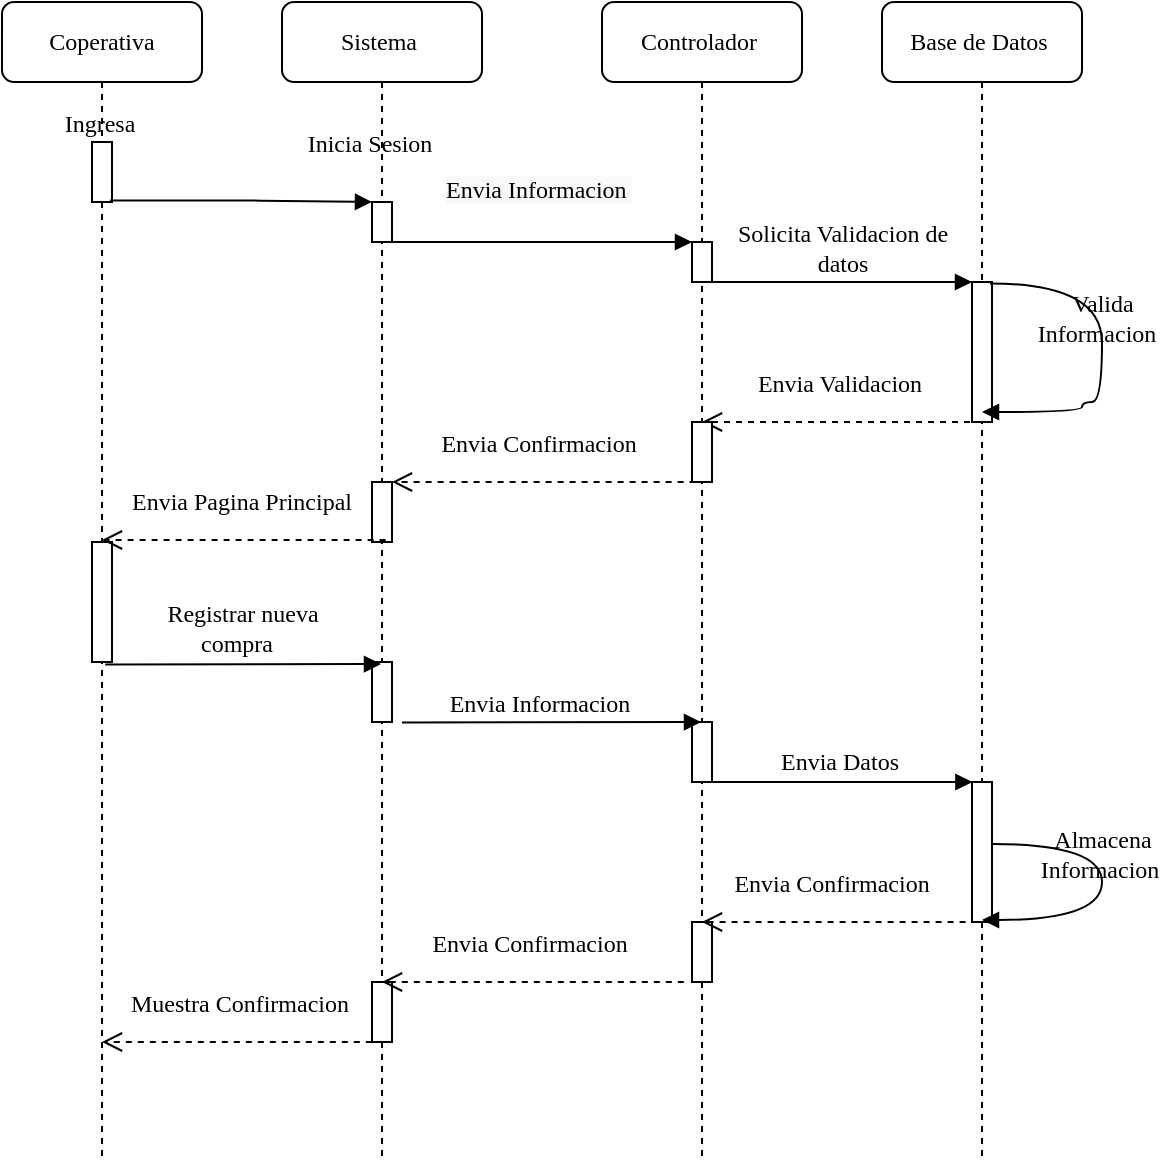 <mxfile version="20.3.0" type="device"><diagram name="Page-1" id="13e1069c-82ec-6db2-03f1-153e76fe0fe0"><mxGraphModel dx="1038" dy="641" grid="1" gridSize="10" guides="1" tooltips="1" connect="1" arrows="1" fold="1" page="1" pageScale="1" pageWidth="1100" pageHeight="850" background="none" math="0" shadow="0"><root><mxCell id="0"/><mxCell id="1" parent="0"/><mxCell id="7baba1c4bc27f4b0-2" value="Sistema&amp;nbsp;" style="shape=umlLifeline;perimeter=lifelinePerimeter;whiteSpace=wrap;html=1;container=1;collapsible=0;recursiveResize=0;outlineConnect=0;rounded=1;shadow=0;comic=0;labelBackgroundColor=none;strokeWidth=1;fontFamily=Verdana;fontSize=12;align=center;" parent="1" vertex="1"><mxGeometry x="240" y="80" width="100" height="580" as="geometry"/></mxCell><mxCell id="7baba1c4bc27f4b0-10" value="" style="html=1;points=[];perimeter=orthogonalPerimeter;rounded=0;shadow=0;comic=0;labelBackgroundColor=none;strokeWidth=1;fontFamily=Verdana;fontSize=12;align=center;" parent="7baba1c4bc27f4b0-2" vertex="1"><mxGeometry x="45" y="100" width="10" height="20" as="geometry"/></mxCell><mxCell id="DhLIhoyegjG46j1dlnT4-4" value="Envia Confirmacion&amp;nbsp;&amp;nbsp;" style="html=1;verticalAlign=bottom;endArrow=open;dashed=1;endSize=8;exitX=0.18;exitY=1;labelBackgroundColor=none;fontFamily=Verdana;fontSize=12;entryX=0.5;entryY=0;entryDx=0;entryDy=0;entryPerimeter=0;exitDx=0;exitDy=0;exitPerimeter=0;" edge="1" parent="7baba1c4bc27f4b0-2" source="DhLIhoyegjG46j1dlnT4-3"><mxGeometry y="-10" relative="1" as="geometry"><mxPoint x="55" y="240" as="targetPoint"/><mxPoint x="195" y="240" as="sourcePoint"/><mxPoint as="offset"/></mxGeometry></mxCell><mxCell id="DhLIhoyegjG46j1dlnT4-5" value="" style="html=1;points=[];perimeter=orthogonalPerimeter;rounded=0;shadow=0;comic=0;labelBackgroundColor=none;strokeWidth=1;fontFamily=Verdana;fontSize=12;align=center;" vertex="1" parent="7baba1c4bc27f4b0-2"><mxGeometry x="45" y="240" width="10" height="30" as="geometry"/></mxCell><mxCell id="DhLIhoyegjG46j1dlnT4-14" value="" style="html=1;points=[];perimeter=orthogonalPerimeter;rounded=0;shadow=0;comic=0;labelBackgroundColor=none;strokeWidth=1;fontFamily=Verdana;fontSize=12;align=center;" vertex="1" parent="7baba1c4bc27f4b0-2"><mxGeometry x="45" y="330" width="10" height="30" as="geometry"/></mxCell><mxCell id="7baba1c4bc27f4b0-28" value="" style="html=1;points=[];perimeter=orthogonalPerimeter;rounded=0;shadow=0;comic=0;labelBackgroundColor=none;strokeWidth=1;fontFamily=Verdana;fontSize=12;align=center;" parent="7baba1c4bc27f4b0-2" vertex="1"><mxGeometry x="45" y="490" width="10" height="30" as="geometry"/></mxCell><mxCell id="7baba1c4bc27f4b0-3" value="Controlador&amp;nbsp;" style="shape=umlLifeline;perimeter=lifelinePerimeter;whiteSpace=wrap;html=1;container=1;collapsible=0;recursiveResize=0;outlineConnect=0;rounded=1;shadow=0;comic=0;labelBackgroundColor=none;strokeWidth=1;fontFamily=Verdana;fontSize=12;align=center;" parent="1" vertex="1"><mxGeometry x="400" y="80" width="100" height="580" as="geometry"/></mxCell><mxCell id="7baba1c4bc27f4b0-13" value="" style="html=1;points=[];perimeter=orthogonalPerimeter;rounded=0;shadow=0;comic=0;labelBackgroundColor=none;strokeWidth=1;fontFamily=Verdana;fontSize=12;align=center;" parent="7baba1c4bc27f4b0-3" vertex="1"><mxGeometry x="45" y="120" width="10" height="20" as="geometry"/></mxCell><mxCell id="DhLIhoyegjG46j1dlnT4-2" value="Envia Validacion&amp;nbsp;" style="html=1;verticalAlign=bottom;endArrow=open;dashed=1;endSize=8;exitX=0;exitY=0.95;labelBackgroundColor=none;fontFamily=Verdana;fontSize=12;entryX=0.5;entryY=0;entryDx=0;entryDy=0;entryPerimeter=0;" edge="1" parent="7baba1c4bc27f4b0-3" target="DhLIhoyegjG46j1dlnT4-3"><mxGeometry y="-10" relative="1" as="geometry"><mxPoint x="60" y="210" as="targetPoint"/><mxPoint x="190" y="210" as="sourcePoint"/><mxPoint as="offset"/></mxGeometry></mxCell><mxCell id="DhLIhoyegjG46j1dlnT4-3" value="" style="html=1;points=[];perimeter=orthogonalPerimeter;rounded=0;shadow=0;comic=0;labelBackgroundColor=none;strokeWidth=1;fontFamily=Verdana;fontSize=12;align=center;" vertex="1" parent="7baba1c4bc27f4b0-3"><mxGeometry x="45" y="210" width="10" height="30" as="geometry"/></mxCell><mxCell id="DhLIhoyegjG46j1dlnT4-15" value="" style="html=1;points=[];perimeter=orthogonalPerimeter;rounded=0;shadow=0;comic=0;labelBackgroundColor=none;strokeWidth=1;fontFamily=Verdana;fontSize=12;align=center;" vertex="1" parent="7baba1c4bc27f4b0-3"><mxGeometry x="45" y="360" width="10" height="30" as="geometry"/></mxCell><mxCell id="7baba1c4bc27f4b0-25" value="" style="html=1;points=[];perimeter=orthogonalPerimeter;rounded=0;shadow=0;comic=0;labelBackgroundColor=none;strokeColor=#000000;strokeWidth=1;fillColor=#FFFFFF;fontFamily=Verdana;fontSize=12;fontColor=#000000;align=center;" parent="7baba1c4bc27f4b0-3" vertex="1"><mxGeometry x="45" y="460" width="10" height="30" as="geometry"/></mxCell><mxCell id="7baba1c4bc27f4b0-4" value="Base de Datos&amp;nbsp;" style="shape=umlLifeline;perimeter=lifelinePerimeter;whiteSpace=wrap;html=1;container=1;collapsible=0;recursiveResize=0;outlineConnect=0;rounded=1;shadow=0;comic=0;labelBackgroundColor=none;strokeWidth=1;fontFamily=Verdana;fontSize=12;align=center;" parent="1" vertex="1"><mxGeometry x="540" y="80" width="100" height="580" as="geometry"/></mxCell><mxCell id="DhLIhoyegjG46j1dlnT4-18" value="Envia Datos&amp;nbsp;" style="html=1;verticalAlign=bottom;endArrow=block;labelBackgroundColor=none;fontFamily=Verdana;fontSize=12;edgeStyle=elbowEdgeStyle;elbow=vertical;entryX=0.02;entryY=0.004;entryDx=0;entryDy=0;entryPerimeter=0;" edge="1" parent="7baba1c4bc27f4b0-4" target="7baba1c4bc27f4b0-22"><mxGeometry x="-0.006" y="1" relative="1" as="geometry"><mxPoint x="-85" y="390" as="sourcePoint"/><mxPoint x="64.5" y="385" as="targetPoint"/><mxPoint as="offset"/><Array as="points"/></mxGeometry></mxCell><mxCell id="7baba1c4bc27f4b0-8" value="Coperativa" style="shape=umlLifeline;perimeter=lifelinePerimeter;whiteSpace=wrap;html=1;container=1;collapsible=0;recursiveResize=0;outlineConnect=0;rounded=1;shadow=0;comic=0;labelBackgroundColor=none;strokeWidth=1;fontFamily=Verdana;fontSize=12;align=center;" parent="1" vertex="1"><mxGeometry x="100" y="80" width="100" height="580" as="geometry"/></mxCell><mxCell id="7baba1c4bc27f4b0-9" value="" style="html=1;points=[];perimeter=orthogonalPerimeter;rounded=0;shadow=0;comic=0;labelBackgroundColor=none;strokeWidth=1;fontFamily=Verdana;fontSize=12;align=center;" parent="7baba1c4bc27f4b0-8" vertex="1"><mxGeometry x="45" y="70" width="10" height="30" as="geometry"/></mxCell><mxCell id="DhLIhoyegjG46j1dlnT4-6" value="" style="html=1;points=[];perimeter=orthogonalPerimeter;rounded=0;shadow=0;comic=0;labelBackgroundColor=none;strokeWidth=1;fontFamily=Verdana;fontSize=12;align=center;" vertex="1" parent="7baba1c4bc27f4b0-8"><mxGeometry x="45" y="270" width="10" height="60" as="geometry"/></mxCell><mxCell id="DhLIhoyegjG46j1dlnT4-11" value="Envia Pagina Principal&amp;nbsp;" style="html=1;verticalAlign=bottom;endArrow=open;dashed=1;endSize=8;exitX=0.18;exitY=1;labelBackgroundColor=none;fontFamily=Verdana;fontSize=12;exitDx=0;exitDy=0;exitPerimeter=0;" edge="1" parent="7baba1c4bc27f4b0-8"><mxGeometry y="-10" relative="1" as="geometry"><mxPoint x="50" y="269" as="targetPoint"/><mxPoint x="191.8" y="269" as="sourcePoint"/><mxPoint as="offset"/></mxGeometry></mxCell><mxCell id="DhLIhoyegjG46j1dlnT4-21" value="Muestra Confirmacion&amp;nbsp;" style="html=1;verticalAlign=bottom;endArrow=open;dashed=1;endSize=8;exitX=0.18;exitY=1;labelBackgroundColor=none;fontFamily=Verdana;fontSize=12;exitDx=0;exitDy=0;exitPerimeter=0;" edge="1" parent="7baba1c4bc27f4b0-8"><mxGeometry y="-10" relative="1" as="geometry"><mxPoint x="50" y="520" as="targetPoint"/><mxPoint x="190.9" y="520" as="sourcePoint"/><mxPoint as="offset"/></mxGeometry></mxCell><mxCell id="7baba1c4bc27f4b0-17" value="Solicita Validacion de&lt;br&gt;&amp;nbsp;datos&amp;nbsp;" style="html=1;verticalAlign=bottom;endArrow=block;labelBackgroundColor=none;fontFamily=Verdana;fontSize=12;edgeStyle=elbowEdgeStyle;elbow=vertical;" parent="1" source="7baba1c4bc27f4b0-13" edge="1"><mxGeometry relative="1" as="geometry"><mxPoint x="510" y="220" as="sourcePoint"/><Array as="points"><mxPoint x="460" y="220"/></Array><mxPoint x="585" y="220" as="targetPoint"/><mxPoint as="offset"/></mxGeometry></mxCell><mxCell id="7baba1c4bc27f4b0-22" value="" style="html=1;points=[];perimeter=orthogonalPerimeter;rounded=0;shadow=0;comic=0;labelBackgroundColor=none;strokeWidth=1;fontFamily=Verdana;fontSize=12;align=center;" parent="1" vertex="1"><mxGeometry x="585" y="470" width="10" height="70" as="geometry"/></mxCell><mxCell id="7baba1c4bc27f4b0-11" value="Ingresa&amp;nbsp;" style="html=1;verticalAlign=bottom;endArrow=block;entryX=0;entryY=0;labelBackgroundColor=none;fontFamily=Verdana;fontSize=12;edgeStyle=elbowEdgeStyle;elbow=vertical;exitX=0.9;exitY=0.973;exitDx=0;exitDy=0;exitPerimeter=0;" parent="1" source="7baba1c4bc27f4b0-9" target="7baba1c4bc27f4b0-10" edge="1"><mxGeometry x="-1" y="29" relative="1" as="geometry"><mxPoint x="220" y="190" as="sourcePoint"/><mxPoint x="-4" as="offset"/></mxGeometry></mxCell><mxCell id="7baba1c4bc27f4b0-14" value="Inicia Sesion&amp;nbsp;" style="html=1;verticalAlign=bottom;endArrow=block;entryX=0;entryY=0;labelBackgroundColor=none;fontFamily=Verdana;fontSize=12;edgeStyle=elbowEdgeStyle;elbow=vertical;" parent="1" source="7baba1c4bc27f4b0-2" target="7baba1c4bc27f4b0-13" edge="1"><mxGeometry x="-1" y="40" relative="1" as="geometry"><mxPoint x="370" y="200" as="sourcePoint"/><mxPoint x="-5" as="offset"/></mxGeometry></mxCell><mxCell id="7baba1c4bc27f4b0-34" value="" style="html=1;points=[];perimeter=orthogonalPerimeter;rounded=0;shadow=0;comic=0;labelBackgroundColor=none;strokeWidth=1;fontFamily=Verdana;fontSize=12;align=center;" parent="1" vertex="1"><mxGeometry x="585" y="220" width="10" height="70" as="geometry"/></mxCell><mxCell id="7baba1c4bc27f4b0-35" value="Valida &lt;br&gt;Informacion&amp;nbsp;&amp;nbsp;" style="html=1;verticalAlign=bottom;endArrow=block;labelBackgroundColor=none;fontFamily=Verdana;fontSize=12;elbow=vertical;edgeStyle=orthogonalEdgeStyle;curved=1;exitX=0.9;exitY=0.004;exitPerimeter=0;exitDx=0;exitDy=0;" parent="1" edge="1"><mxGeometry relative="1" as="geometry"><mxPoint x="594" y="220.72" as="sourcePoint"/><mxPoint x="590" y="285" as="targetPoint"/><Array as="points"><mxPoint x="650" y="221"/><mxPoint x="650" y="280"/><mxPoint x="640" y="280"/><mxPoint x="640" y="285"/></Array></mxGeometry></mxCell><mxCell id="7baba1c4bc27f4b0-39" value="Almacena &lt;br&gt;Informacion&amp;nbsp;" style="html=1;verticalAlign=bottom;endArrow=block;labelBackgroundColor=none;fontFamily=Verdana;fontSize=12;elbow=vertical;edgeStyle=orthogonalEdgeStyle;curved=1;exitX=1.038;exitY=0.345;exitPerimeter=0;" parent="1" edge="1"><mxGeometry relative="1" as="geometry"><mxPoint x="595.333" y="501" as="sourcePoint"/><mxPoint x="590" y="539" as="targetPoint"/><Array as="points"><mxPoint x="650" y="501"/><mxPoint x="650" y="539"/></Array></mxGeometry></mxCell><mxCell id="DhLIhoyegjG46j1dlnT4-1" value="&lt;span style=&quot;color: rgb(0, 0, 0); font-family: Verdana; font-size: 12px; font-style: normal; font-variant-ligatures: normal; font-variant-caps: normal; font-weight: 400; letter-spacing: normal; orphans: 2; text-align: center; text-indent: 0px; text-transform: none; widows: 2; word-spacing: 0px; -webkit-text-stroke-width: 0px; background-color: rgb(248, 249, 250); text-decoration-thickness: initial; text-decoration-style: initial; text-decoration-color: initial; float: none; display: inline !important;&quot;&gt;Envia Informacion&amp;nbsp;&lt;/span&gt;" style="text;whiteSpace=wrap;html=1;" vertex="1" parent="1"><mxGeometry x="320" y="160" width="110" height="40" as="geometry"/></mxCell><mxCell id="DhLIhoyegjG46j1dlnT4-12" value="Registrar nueva &lt;br&gt;compra&amp;nbsp;&amp;nbsp;" style="html=1;verticalAlign=bottom;endArrow=block;labelBackgroundColor=none;fontFamily=Verdana;fontSize=12;edgeStyle=elbowEdgeStyle;elbow=vertical;exitX=0.66;exitY=1.02;exitDx=0;exitDy=0;exitPerimeter=0;" edge="1" parent="1" source="DhLIhoyegjG46j1dlnT4-6" target="7baba1c4bc27f4b0-2"><mxGeometry x="-0.006" y="1" relative="1" as="geometry"><mxPoint x="145" y="380.0" as="sourcePoint"/><mxPoint x="276" y="380.81" as="targetPoint"/><mxPoint as="offset"/></mxGeometry></mxCell><mxCell id="DhLIhoyegjG46j1dlnT4-17" value="Envia Informacion&amp;nbsp;" style="html=1;verticalAlign=bottom;endArrow=block;labelBackgroundColor=none;fontFamily=Verdana;fontSize=12;edgeStyle=elbowEdgeStyle;elbow=vertical;exitX=0.66;exitY=1.02;exitDx=0;exitDy=0;exitPerimeter=0;" edge="1" parent="1" target="7baba1c4bc27f4b0-3"><mxGeometry x="-0.062" relative="1" as="geometry"><mxPoint x="300.0" y="440.2" as="sourcePoint"/><mxPoint x="437.9" y="440" as="targetPoint"/><mxPoint as="offset"/><Array as="points"><mxPoint x="250" y="440"/></Array></mxGeometry></mxCell><mxCell id="DhLIhoyegjG46j1dlnT4-19" value="Envia Confirmacion&amp;nbsp;" style="html=1;verticalAlign=bottom;endArrow=open;dashed=1;endSize=8;exitX=0.18;exitY=1;labelBackgroundColor=none;fontFamily=Verdana;fontSize=12;exitDx=0;exitDy=0;exitPerimeter=0;" edge="1" parent="1"><mxGeometry y="-10" relative="1" as="geometry"><mxPoint x="450" y="540" as="targetPoint"/><mxPoint x="581.8" y="540" as="sourcePoint"/><mxPoint as="offset"/></mxGeometry></mxCell><mxCell id="DhLIhoyegjG46j1dlnT4-20" value="Envia Confirmacion&amp;nbsp;" style="html=1;verticalAlign=bottom;endArrow=open;dashed=1;endSize=8;exitX=0.18;exitY=1;labelBackgroundColor=none;fontFamily=Verdana;fontSize=12;exitDx=0;exitDy=0;exitPerimeter=0;" edge="1" parent="1"><mxGeometry y="-10" relative="1" as="geometry"><mxPoint x="290" y="570" as="targetPoint"/><mxPoint x="440.9" y="570" as="sourcePoint"/><mxPoint as="offset"/></mxGeometry></mxCell></root></mxGraphModel></diagram></mxfile>